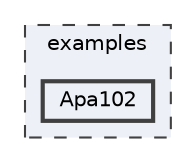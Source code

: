 digraph "/home/runner/work/FastLED/FastLED/examples/Apa102"
{
 // INTERACTIVE_SVG=YES
 // LATEX_PDF_SIZE
  bgcolor="transparent";
  edge [fontname=Helvetica,fontsize=10,labelfontname=Helvetica,labelfontsize=10];
  node [fontname=Helvetica,fontsize=10,shape=box,height=0.2,width=0.4];
  compound=true
  subgraph clusterdir_d28a4824dc47e487b107a5db32ef43c4 {
    graph [ bgcolor="#edf0f7", pencolor="grey25", label="examples", fontname=Helvetica,fontsize=10 style="filled,dashed", URL="dir_d28a4824dc47e487b107a5db32ef43c4.html",tooltip=""]
  dir_4af27665149ddc88916f90164a94ed56 [label="Apa102", fillcolor="#edf0f7", color="grey25", style="filled,bold", URL="dir_4af27665149ddc88916f90164a94ed56.html",tooltip=""];
  }
}
